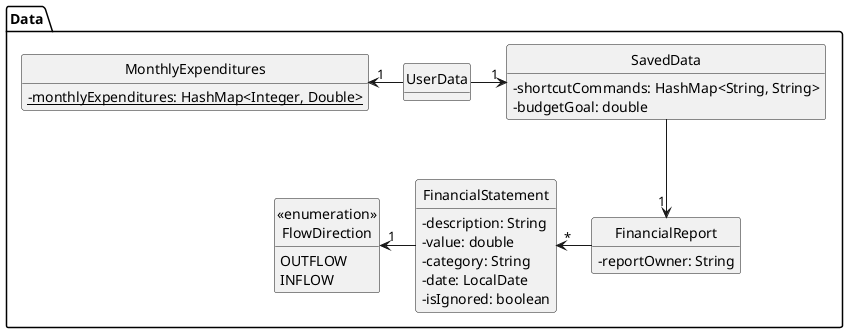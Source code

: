 @startuml
skinparam classAttributeIconSize 0
skinparam groupInheritance 2
hide circle
hide empty methods

package Data {

class "<<enumeration>>\nFlowDirection" as FlowDirection

Class UserData {
}

Class SavedData {
-shortcutCommands: HashMap<String, String>
-budgetGoal: double
}

Class MonthlyExpenditures {
-{static}monthlyExpenditures: HashMap<Integer, Double>
}

Class FinancialReport {
-reportOwner: String
}

Class FinancialStatement {
-description: String
-value: double
-category: String
-date: LocalDate
-isIgnored: boolean
}

Class FlowDirection {
OUTFLOW
INFLOW
}

UserData -> "1"SavedData
UserData -left-> "1"MonthlyExpenditures

SavedData -down-> "1"FinancialReport

FinancialReport -left-> "*"FinancialStatement

FinancialStatement -left-> "1"FlowDirection
@enduml